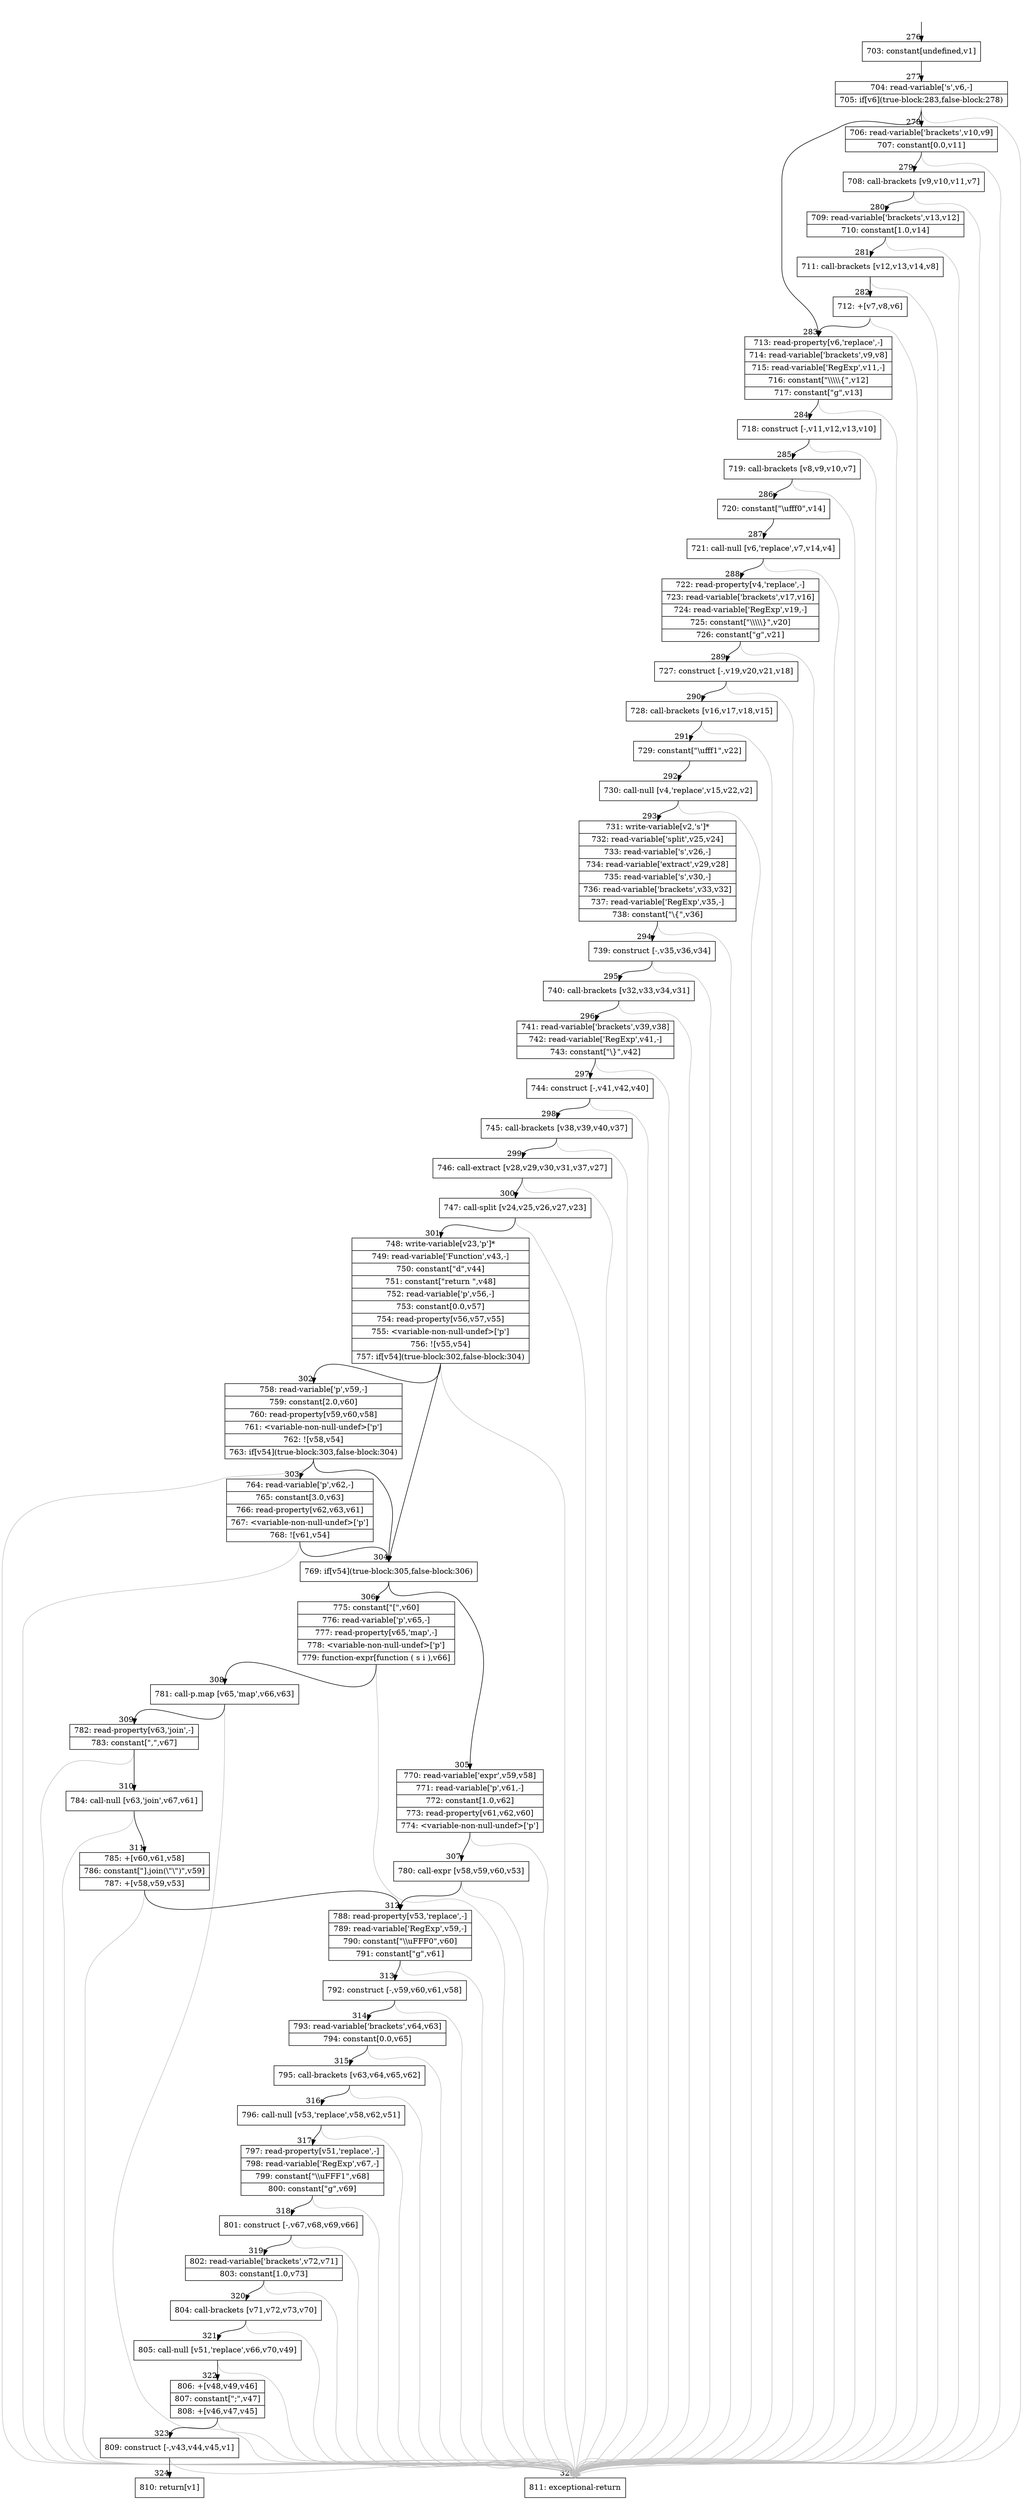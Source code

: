 digraph {
rankdir="TD"
BB_entry30[shape=none,label=""];
BB_entry30 -> BB276 [tailport=s, headport=n, headlabel="    276"]
BB276 [shape=record label="{703: constant[undefined,v1]}" ] 
BB276 -> BB277 [tailport=s, headport=n, headlabel="      277"]
BB277 [shape=record label="{704: read-variable['s',v6,-]|705: if[v6](true-block:283,false-block:278)}" ] 
BB277 -> BB283 [tailport=s, headport=n, headlabel="      283"]
BB277 -> BB278 [tailport=s, headport=n, headlabel="      278"]
BB277 -> BB325 [tailport=s, headport=n, color=gray, headlabel="      325"]
BB278 [shape=record label="{706: read-variable['brackets',v10,v9]|707: constant[0.0,v11]}" ] 
BB278 -> BB279 [tailport=s, headport=n, headlabel="      279"]
BB278 -> BB325 [tailport=s, headport=n, color=gray]
BB279 [shape=record label="{708: call-brackets [v9,v10,v11,v7]}" ] 
BB279 -> BB280 [tailport=s, headport=n, headlabel="      280"]
BB279 -> BB325 [tailport=s, headport=n, color=gray]
BB280 [shape=record label="{709: read-variable['brackets',v13,v12]|710: constant[1.0,v14]}" ] 
BB280 -> BB281 [tailport=s, headport=n, headlabel="      281"]
BB280 -> BB325 [tailport=s, headport=n, color=gray]
BB281 [shape=record label="{711: call-brackets [v12,v13,v14,v8]}" ] 
BB281 -> BB282 [tailport=s, headport=n, headlabel="      282"]
BB281 -> BB325 [tailport=s, headport=n, color=gray]
BB282 [shape=record label="{712: +[v7,v8,v6]}" ] 
BB282 -> BB283 [tailport=s, headport=n]
BB282 -> BB325 [tailport=s, headport=n, color=gray]
BB283 [shape=record label="{713: read-property[v6,'replace',-]|714: read-variable['brackets',v9,v8]|715: read-variable['RegExp',v11,-]|716: constant[\"\\\\\\\\\\\{\",v12]|717: constant[\"g\",v13]}" ] 
BB283 -> BB284 [tailport=s, headport=n, headlabel="      284"]
BB283 -> BB325 [tailport=s, headport=n, color=gray]
BB284 [shape=record label="{718: construct [-,v11,v12,v13,v10]}" ] 
BB284 -> BB285 [tailport=s, headport=n, headlabel="      285"]
BB284 -> BB325 [tailport=s, headport=n, color=gray]
BB285 [shape=record label="{719: call-brackets [v8,v9,v10,v7]}" ] 
BB285 -> BB286 [tailport=s, headport=n, headlabel="      286"]
BB285 -> BB325 [tailport=s, headport=n, color=gray]
BB286 [shape=record label="{720: constant[\"\\ufff0\",v14]}" ] 
BB286 -> BB287 [tailport=s, headport=n, headlabel="      287"]
BB287 [shape=record label="{721: call-null [v6,'replace',v7,v14,v4]}" ] 
BB287 -> BB288 [tailport=s, headport=n, headlabel="      288"]
BB287 -> BB325 [tailport=s, headport=n, color=gray]
BB288 [shape=record label="{722: read-property[v4,'replace',-]|723: read-variable['brackets',v17,v16]|724: read-variable['RegExp',v19,-]|725: constant[\"\\\\\\\\\\\}\",v20]|726: constant[\"g\",v21]}" ] 
BB288 -> BB289 [tailport=s, headport=n, headlabel="      289"]
BB288 -> BB325 [tailport=s, headport=n, color=gray]
BB289 [shape=record label="{727: construct [-,v19,v20,v21,v18]}" ] 
BB289 -> BB290 [tailport=s, headport=n, headlabel="      290"]
BB289 -> BB325 [tailport=s, headport=n, color=gray]
BB290 [shape=record label="{728: call-brackets [v16,v17,v18,v15]}" ] 
BB290 -> BB291 [tailport=s, headport=n, headlabel="      291"]
BB290 -> BB325 [tailport=s, headport=n, color=gray]
BB291 [shape=record label="{729: constant[\"\\ufff1\",v22]}" ] 
BB291 -> BB292 [tailport=s, headport=n, headlabel="      292"]
BB292 [shape=record label="{730: call-null [v4,'replace',v15,v22,v2]}" ] 
BB292 -> BB293 [tailport=s, headport=n, headlabel="      293"]
BB292 -> BB325 [tailport=s, headport=n, color=gray]
BB293 [shape=record label="{731: write-variable[v2,'s']*|732: read-variable['split',v25,v24]|733: read-variable['s',v26,-]|734: read-variable['extract',v29,v28]|735: read-variable['s',v30,-]|736: read-variable['brackets',v33,v32]|737: read-variable['RegExp',v35,-]|738: constant[\"\\\{\",v36]}" ] 
BB293 -> BB294 [tailport=s, headport=n, headlabel="      294"]
BB293 -> BB325 [tailport=s, headport=n, color=gray]
BB294 [shape=record label="{739: construct [-,v35,v36,v34]}" ] 
BB294 -> BB295 [tailport=s, headport=n, headlabel="      295"]
BB294 -> BB325 [tailport=s, headport=n, color=gray]
BB295 [shape=record label="{740: call-brackets [v32,v33,v34,v31]}" ] 
BB295 -> BB296 [tailport=s, headport=n, headlabel="      296"]
BB295 -> BB325 [tailport=s, headport=n, color=gray]
BB296 [shape=record label="{741: read-variable['brackets',v39,v38]|742: read-variable['RegExp',v41,-]|743: constant[\"\\\}\",v42]}" ] 
BB296 -> BB297 [tailport=s, headport=n, headlabel="      297"]
BB296 -> BB325 [tailport=s, headport=n, color=gray]
BB297 [shape=record label="{744: construct [-,v41,v42,v40]}" ] 
BB297 -> BB298 [tailport=s, headport=n, headlabel="      298"]
BB297 -> BB325 [tailport=s, headport=n, color=gray]
BB298 [shape=record label="{745: call-brackets [v38,v39,v40,v37]}" ] 
BB298 -> BB299 [tailport=s, headport=n, headlabel="      299"]
BB298 -> BB325 [tailport=s, headport=n, color=gray]
BB299 [shape=record label="{746: call-extract [v28,v29,v30,v31,v37,v27]}" ] 
BB299 -> BB300 [tailport=s, headport=n, headlabel="      300"]
BB299 -> BB325 [tailport=s, headport=n, color=gray]
BB300 [shape=record label="{747: call-split [v24,v25,v26,v27,v23]}" ] 
BB300 -> BB301 [tailport=s, headport=n, headlabel="      301"]
BB300 -> BB325 [tailport=s, headport=n, color=gray]
BB301 [shape=record label="{748: write-variable[v23,'p']*|749: read-variable['Function',v43,-]|750: constant[\"d\",v44]|751: constant[\"return \",v48]|752: read-variable['p',v56,-]|753: constant[0.0,v57]|754: read-property[v56,v57,v55]|755: \<variable-non-null-undef\>['p']|756: ![v55,v54]|757: if[v54](true-block:302,false-block:304)}" ] 
BB301 -> BB304 [tailport=s, headport=n, headlabel="      304"]
BB301 -> BB302 [tailport=s, headport=n, headlabel="      302"]
BB301 -> BB325 [tailport=s, headport=n, color=gray]
BB302 [shape=record label="{758: read-variable['p',v59,-]|759: constant[2.0,v60]|760: read-property[v59,v60,v58]|761: \<variable-non-null-undef\>['p']|762: ![v58,v54]|763: if[v54](true-block:303,false-block:304)}" ] 
BB302 -> BB304 [tailport=s, headport=n]
BB302 -> BB303 [tailport=s, headport=n, headlabel="      303"]
BB302 -> BB325 [tailport=s, headport=n, color=gray]
BB303 [shape=record label="{764: read-variable['p',v62,-]|765: constant[3.0,v63]|766: read-property[v62,v63,v61]|767: \<variable-non-null-undef\>['p']|768: ![v61,v54]}" ] 
BB303 -> BB304 [tailport=s, headport=n]
BB303 -> BB325 [tailport=s, headport=n, color=gray]
BB304 [shape=record label="{769: if[v54](true-block:305,false-block:306)}" ] 
BB304 -> BB305 [tailport=s, headport=n, headlabel="      305"]
BB304 -> BB306 [tailport=s, headport=n, headlabel="      306"]
BB305 [shape=record label="{770: read-variable['expr',v59,v58]|771: read-variable['p',v61,-]|772: constant[1.0,v62]|773: read-property[v61,v62,v60]|774: \<variable-non-null-undef\>['p']}" ] 
BB305 -> BB307 [tailport=s, headport=n, headlabel="      307"]
BB305 -> BB325 [tailport=s, headport=n, color=gray]
BB306 [shape=record label="{775: constant[\"[\",v60]|776: read-variable['p',v65,-]|777: read-property[v65,'map',-]|778: \<variable-non-null-undef\>['p']|779: function-expr[function ( s i ),v66]}" ] 
BB306 -> BB308 [tailport=s, headport=n, headlabel="      308"]
BB306 -> BB325 [tailport=s, headport=n, color=gray]
BB307 [shape=record label="{780: call-expr [v58,v59,v60,v53]}" ] 
BB307 -> BB312 [tailport=s, headport=n, headlabel="      312"]
BB307 -> BB325 [tailport=s, headport=n, color=gray]
BB308 [shape=record label="{781: call-p.map [v65,'map',v66,v63]}" ] 
BB308 -> BB309 [tailport=s, headport=n, headlabel="      309"]
BB308 -> BB325 [tailport=s, headport=n, color=gray]
BB309 [shape=record label="{782: read-property[v63,'join',-]|783: constant[\",\",v67]}" ] 
BB309 -> BB310 [tailport=s, headport=n, headlabel="      310"]
BB309 -> BB325 [tailport=s, headport=n, color=gray]
BB310 [shape=record label="{784: call-null [v63,'join',v67,v61]}" ] 
BB310 -> BB311 [tailport=s, headport=n, headlabel="      311"]
BB310 -> BB325 [tailport=s, headport=n, color=gray]
BB311 [shape=record label="{785: +[v60,v61,v58]|786: constant[\"].join(\\\"\\\")\",v59]|787: +[v58,v59,v53]}" ] 
BB311 -> BB312 [tailport=s, headport=n]
BB311 -> BB325 [tailport=s, headport=n, color=gray]
BB312 [shape=record label="{788: read-property[v53,'replace',-]|789: read-variable['RegExp',v59,-]|790: constant[\"\\\\uFFF0\",v60]|791: constant[\"g\",v61]}" ] 
BB312 -> BB313 [tailport=s, headport=n, headlabel="      313"]
BB312 -> BB325 [tailport=s, headport=n, color=gray]
BB313 [shape=record label="{792: construct [-,v59,v60,v61,v58]}" ] 
BB313 -> BB314 [tailport=s, headport=n, headlabel="      314"]
BB313 -> BB325 [tailport=s, headport=n, color=gray]
BB314 [shape=record label="{793: read-variable['brackets',v64,v63]|794: constant[0.0,v65]}" ] 
BB314 -> BB315 [tailport=s, headport=n, headlabel="      315"]
BB314 -> BB325 [tailport=s, headport=n, color=gray]
BB315 [shape=record label="{795: call-brackets [v63,v64,v65,v62]}" ] 
BB315 -> BB316 [tailport=s, headport=n, headlabel="      316"]
BB315 -> BB325 [tailport=s, headport=n, color=gray]
BB316 [shape=record label="{796: call-null [v53,'replace',v58,v62,v51]}" ] 
BB316 -> BB317 [tailport=s, headport=n, headlabel="      317"]
BB316 -> BB325 [tailport=s, headport=n, color=gray]
BB317 [shape=record label="{797: read-property[v51,'replace',-]|798: read-variable['RegExp',v67,-]|799: constant[\"\\\\uFFF1\",v68]|800: constant[\"g\",v69]}" ] 
BB317 -> BB318 [tailport=s, headport=n, headlabel="      318"]
BB317 -> BB325 [tailport=s, headport=n, color=gray]
BB318 [shape=record label="{801: construct [-,v67,v68,v69,v66]}" ] 
BB318 -> BB319 [tailport=s, headport=n, headlabel="      319"]
BB318 -> BB325 [tailport=s, headport=n, color=gray]
BB319 [shape=record label="{802: read-variable['brackets',v72,v71]|803: constant[1.0,v73]}" ] 
BB319 -> BB320 [tailport=s, headport=n, headlabel="      320"]
BB319 -> BB325 [tailport=s, headport=n, color=gray]
BB320 [shape=record label="{804: call-brackets [v71,v72,v73,v70]}" ] 
BB320 -> BB321 [tailport=s, headport=n, headlabel="      321"]
BB320 -> BB325 [tailport=s, headport=n, color=gray]
BB321 [shape=record label="{805: call-null [v51,'replace',v66,v70,v49]}" ] 
BB321 -> BB322 [tailport=s, headport=n, headlabel="      322"]
BB321 -> BB325 [tailport=s, headport=n, color=gray]
BB322 [shape=record label="{806: +[v48,v49,v46]|807: constant[\";\",v47]|808: +[v46,v47,v45]}" ] 
BB322 -> BB323 [tailport=s, headport=n, headlabel="      323"]
BB322 -> BB325 [tailport=s, headport=n, color=gray]
BB323 [shape=record label="{809: construct [-,v43,v44,v45,v1]}" ] 
BB323 -> BB324 [tailport=s, headport=n, headlabel="      324"]
BB323 -> BB325 [tailport=s, headport=n, color=gray]
BB324 [shape=record label="{810: return[v1]}" ] 
BB325 [shape=record label="{811: exceptional-return}" ] 
//#$~ 303
}
